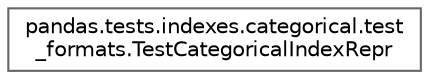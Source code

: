 digraph "Graphical Class Hierarchy"
{
 // LATEX_PDF_SIZE
  bgcolor="transparent";
  edge [fontname=Helvetica,fontsize=10,labelfontname=Helvetica,labelfontsize=10];
  node [fontname=Helvetica,fontsize=10,shape=box,height=0.2,width=0.4];
  rankdir="LR";
  Node0 [id="Node000000",label="pandas.tests.indexes.categorical.test\l_formats.TestCategoricalIndexRepr",height=0.2,width=0.4,color="grey40", fillcolor="white", style="filled",URL="$d7/d53/classpandas_1_1tests_1_1indexes_1_1categorical_1_1test__formats_1_1TestCategoricalIndexRepr.html",tooltip=" "];
}
